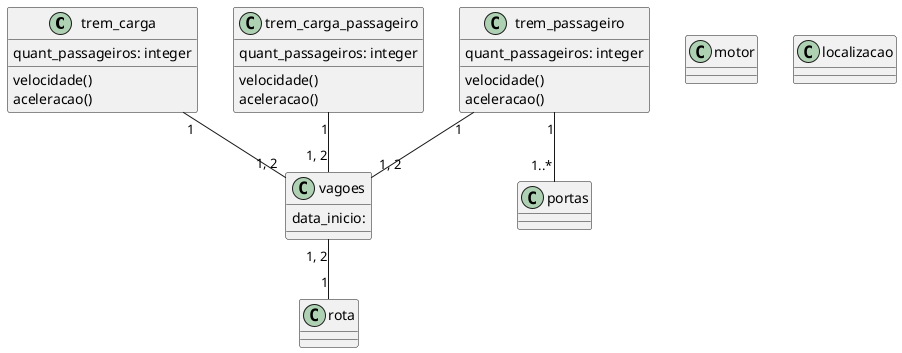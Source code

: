 @startuml atividade


class trem_carga{
    quant_passageiros: integer
    velocidade()
    aceleracao()
}

class trem_passageiro{
    quant_passageiros: integer
    velocidade()
    aceleracao()
}

class trem_carga_passageiro{
    quant_passageiros: integer
    velocidade()
    aceleracao()

}

class vagoes{
    data_inicio: 
}

class motor{

}


class rota{

}

class localizacao{
    
}




trem_carga "1" -- "1, 2" vagoes
trem_passageiro "1" -- "1, 2" vagoes
trem_carga_passageiro "1" -- "1, 2" vagoes

trem_passageiro "1" -- "1..*" portas

vagoes "1, 2"  -- "1"rota


@enduml